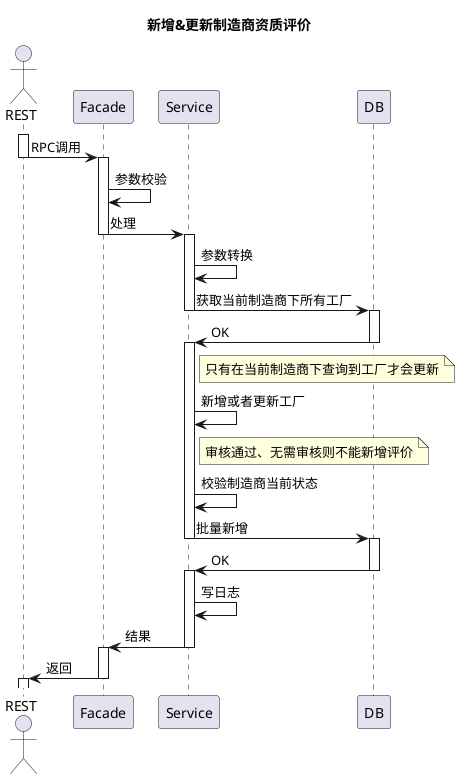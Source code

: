 @startuml

title 新增&更新制造商资质评价

actor REST
participant Facade
participant Service
participant DB

activate REST
REST -> Facade: RPC调用
deactivate REST

activate Facade
Facade -> Facade: 参数校验
Facade -> Service: 处理
deactivate Facade

activate Service
Service -> Service: 参数转换
Service -> DB: 获取当前制造商下所有工厂
deactivate Service

activate DB
DB -> Service: OK
deactivate DB

activate Service
note right of Service: 只有在当前制造商下查询到工厂才会更新
Service -> Service: 新增或者更新工厂
note right of Service: 审核通过、无需审核则不能新增评价
Service -> Service: 校验制造商当前状态
Service -> DB: 批量新增
deactivate Service

activate DB
DB -> Service: OK
deactivate DB

activate Service
Service -> Service: 写日志
Service -> Facade: 结果
deactivate Service

activate Facade
Facade -> REST: 返回
deactivate Facade

activate REST

@enduml